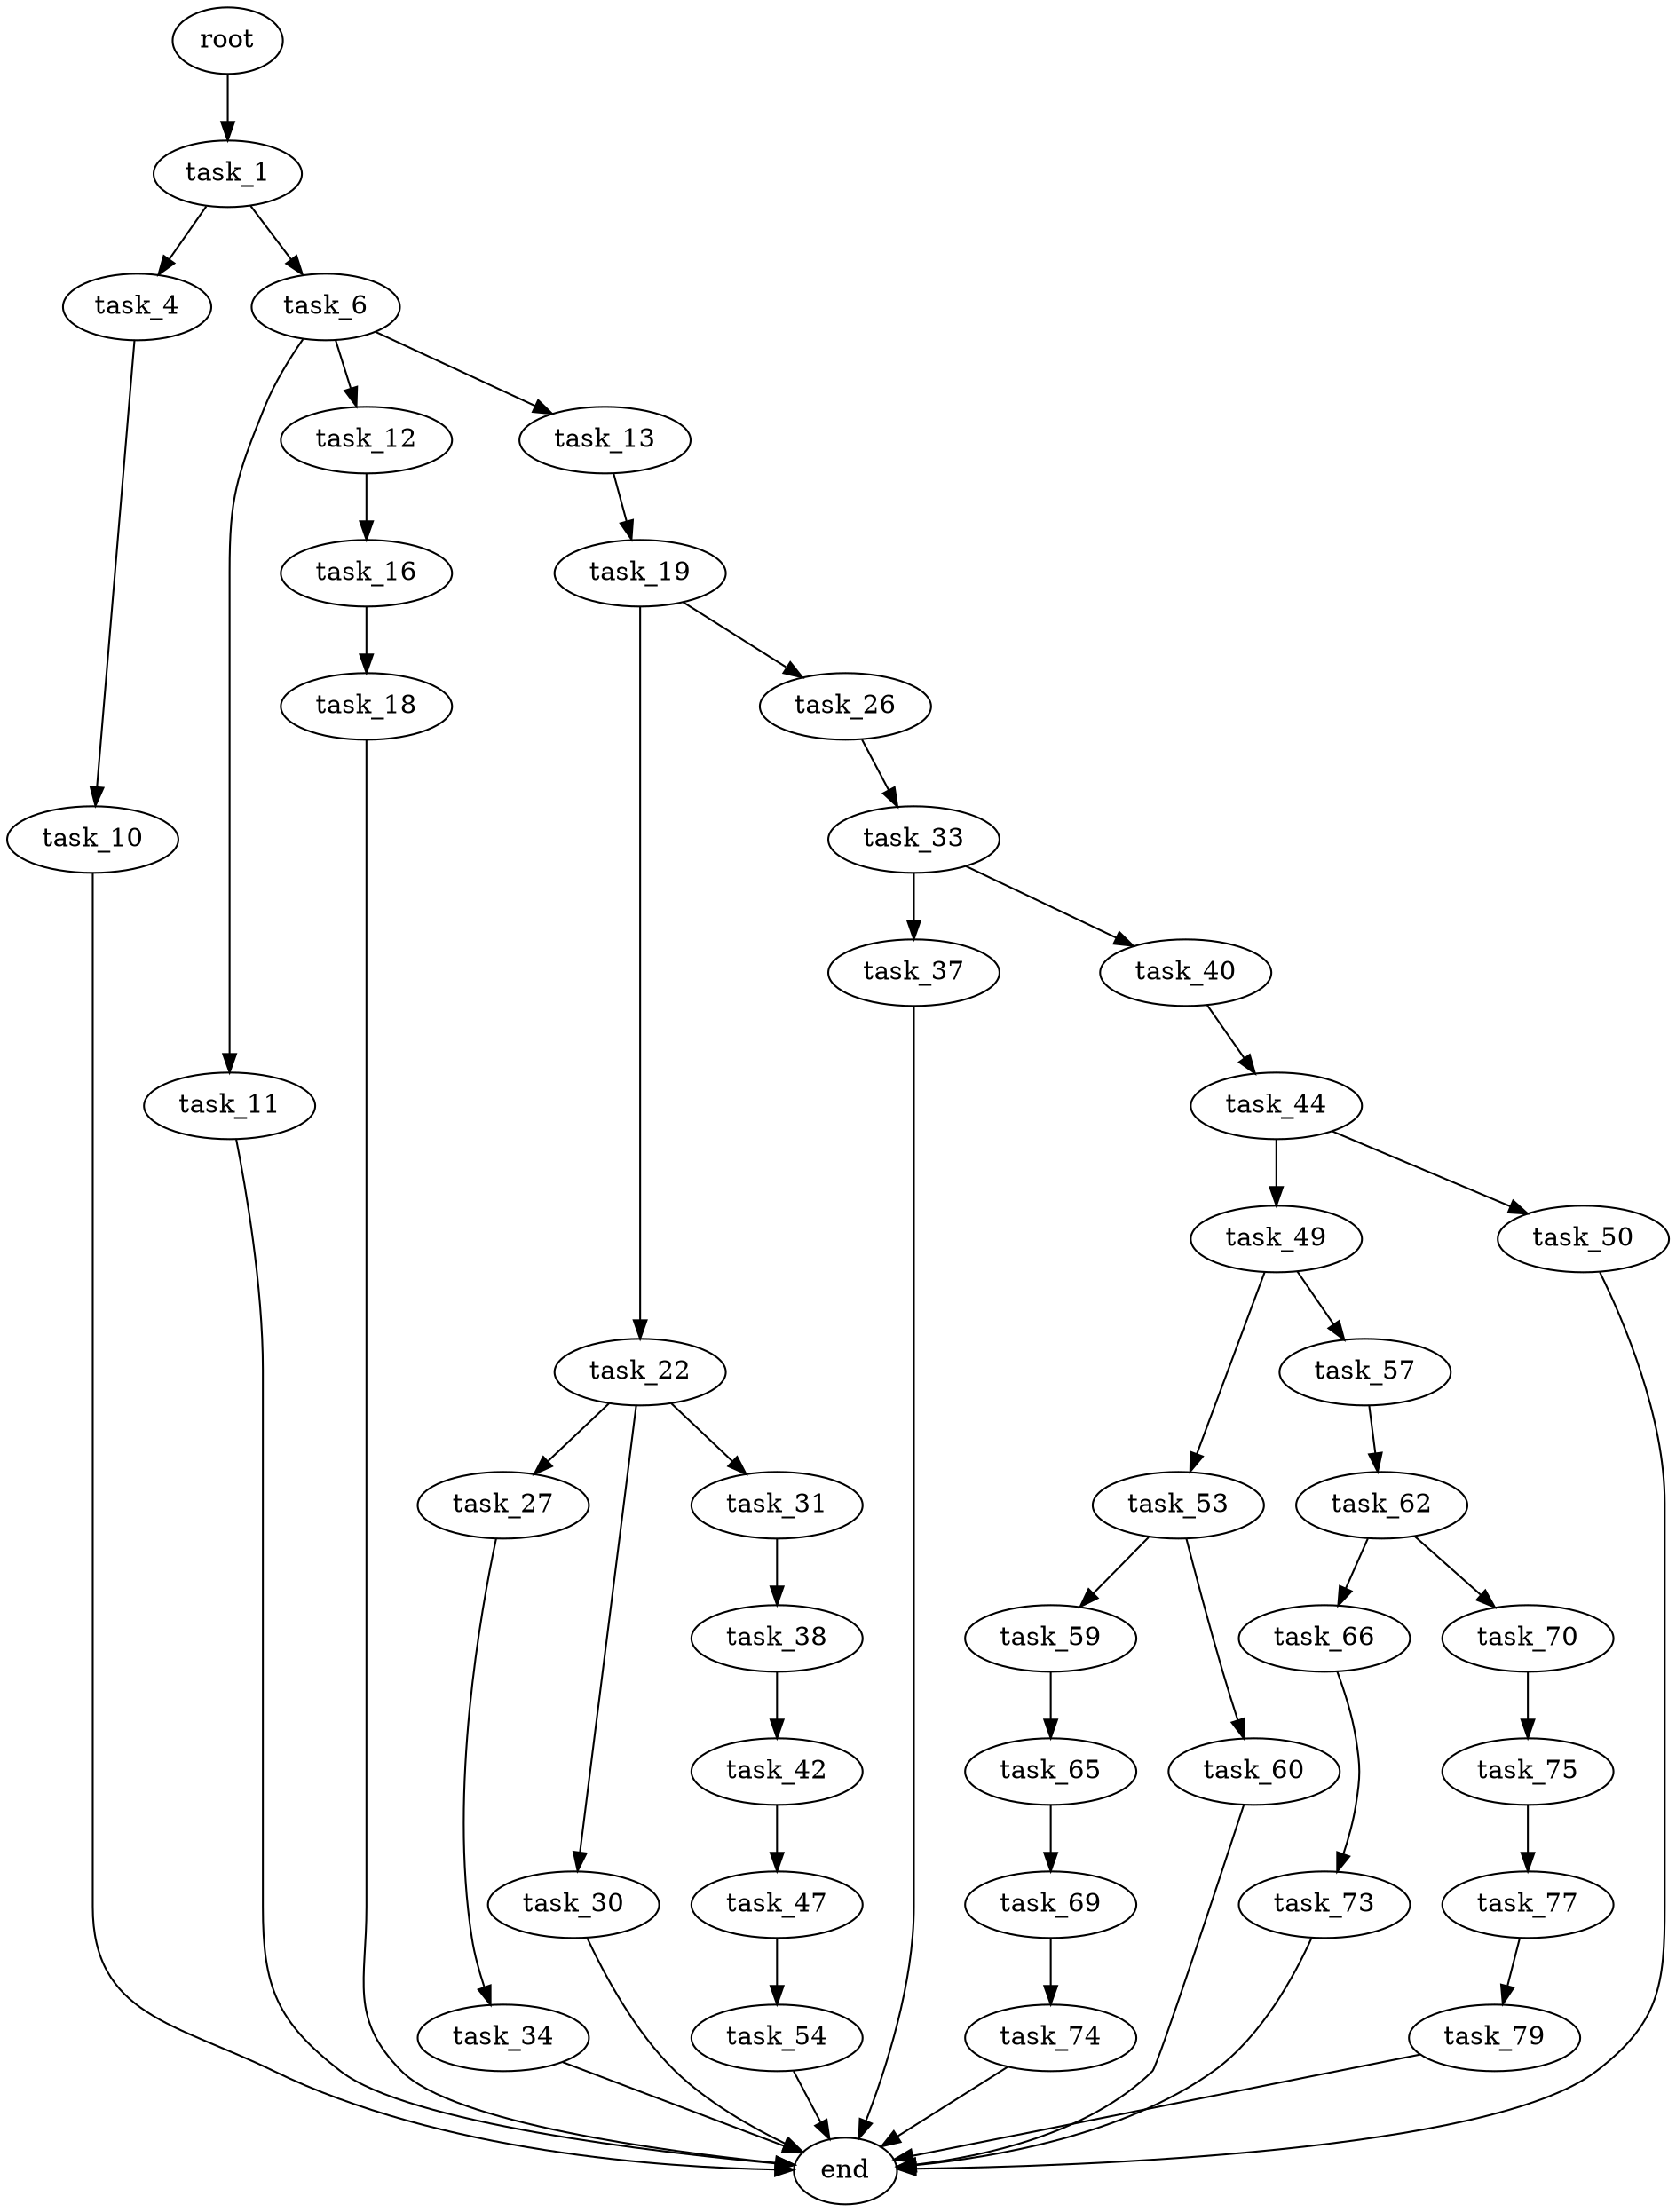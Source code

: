 digraph G {
  root [size="0.000000"];
  task_1 [size="983440496320.000000"];
  task_4 [size="28991029248.000000"];
  task_6 [size="4612758340.000000"];
  task_10 [size="24836738420.000000"];
  task_11 [size="14107951898.000000"];
  task_12 [size="782757789696.000000"];
  task_13 [size="12171039357.000000"];
  task_16 [size="28991029248.000000"];
  task_18 [size="7832962376.000000"];
  task_19 [size="72113286677.000000"];
  task_22 [size="1366946584.000000"];
  task_26 [size="212297082579.000000"];
  task_27 [size="28991029248.000000"];
  task_30 [size="303979337823.000000"];
  task_31 [size="64997109286.000000"];
  task_33 [size="2021509235.000000"];
  task_34 [size="8589934592.000000"];
  task_37 [size="259818098534.000000"];
  task_38 [size="3736705431.000000"];
  task_40 [size="10048802633.000000"];
  task_42 [size="28174729024.000000"];
  task_44 [size="782757789696.000000"];
  task_47 [size="1073741824000.000000"];
  task_49 [size="16513859843.000000"];
  task_50 [size="10968631920.000000"];
  task_53 [size="9449119466.000000"];
  task_54 [size="911432239672.000000"];
  task_57 [size="961892813033.000000"];
  task_59 [size="549755813888.000000"];
  task_60 [size="12248227233.000000"];
  task_62 [size="9672495807.000000"];
  task_65 [size="22206398291.000000"];
  task_66 [size="29725369240.000000"];
  task_69 [size="4072176051.000000"];
  task_70 [size="728260074628.000000"];
  task_73 [size="549755813888.000000"];
  task_74 [size="231928233984.000000"];
  task_75 [size="16403970856.000000"];
  task_77 [size="8589934592.000000"];
  task_79 [size="3641947244.000000"];
  end [size="0.000000"];

  root -> task_1 [size="1.000000"];
  task_1 -> task_4 [size="838860800.000000"];
  task_1 -> task_6 [size="838860800.000000"];
  task_4 -> task_10 [size="75497472.000000"];
  task_6 -> task_11 [size="75497472.000000"];
  task_6 -> task_12 [size="75497472.000000"];
  task_6 -> task_13 [size="75497472.000000"];
  task_10 -> end [size="1.000000"];
  task_11 -> end [size="1.000000"];
  task_12 -> task_16 [size="679477248.000000"];
  task_13 -> task_19 [size="209715200.000000"];
  task_16 -> task_18 [size="75497472.000000"];
  task_18 -> end [size="1.000000"];
  task_19 -> task_22 [size="301989888.000000"];
  task_19 -> task_26 [size="301989888.000000"];
  task_22 -> task_27 [size="75497472.000000"];
  task_22 -> task_30 [size="75497472.000000"];
  task_22 -> task_31 [size="75497472.000000"];
  task_26 -> task_33 [size="411041792.000000"];
  task_27 -> task_34 [size="75497472.000000"];
  task_30 -> end [size="1.000000"];
  task_31 -> task_38 [size="75497472.000000"];
  task_33 -> task_37 [size="134217728.000000"];
  task_33 -> task_40 [size="134217728.000000"];
  task_34 -> end [size="1.000000"];
  task_37 -> end [size="1.000000"];
  task_38 -> task_42 [size="75497472.000000"];
  task_40 -> task_44 [size="33554432.000000"];
  task_42 -> task_47 [size="679477248.000000"];
  task_44 -> task_49 [size="679477248.000000"];
  task_44 -> task_50 [size="679477248.000000"];
  task_47 -> task_54 [size="838860800.000000"];
  task_49 -> task_53 [size="33554432.000000"];
  task_49 -> task_57 [size="33554432.000000"];
  task_50 -> end [size="1.000000"];
  task_53 -> task_59 [size="411041792.000000"];
  task_53 -> task_60 [size="411041792.000000"];
  task_54 -> end [size="1.000000"];
  task_57 -> task_62 [size="838860800.000000"];
  task_59 -> task_65 [size="536870912.000000"];
  task_60 -> end [size="1.000000"];
  task_62 -> task_66 [size="838860800.000000"];
  task_62 -> task_70 [size="838860800.000000"];
  task_65 -> task_69 [size="536870912.000000"];
  task_66 -> task_73 [size="679477248.000000"];
  task_69 -> task_74 [size="134217728.000000"];
  task_70 -> task_75 [size="679477248.000000"];
  task_73 -> end [size="1.000000"];
  task_74 -> end [size="1.000000"];
  task_75 -> task_77 [size="411041792.000000"];
  task_77 -> task_79 [size="33554432.000000"];
  task_79 -> end [size="1.000000"];
}
